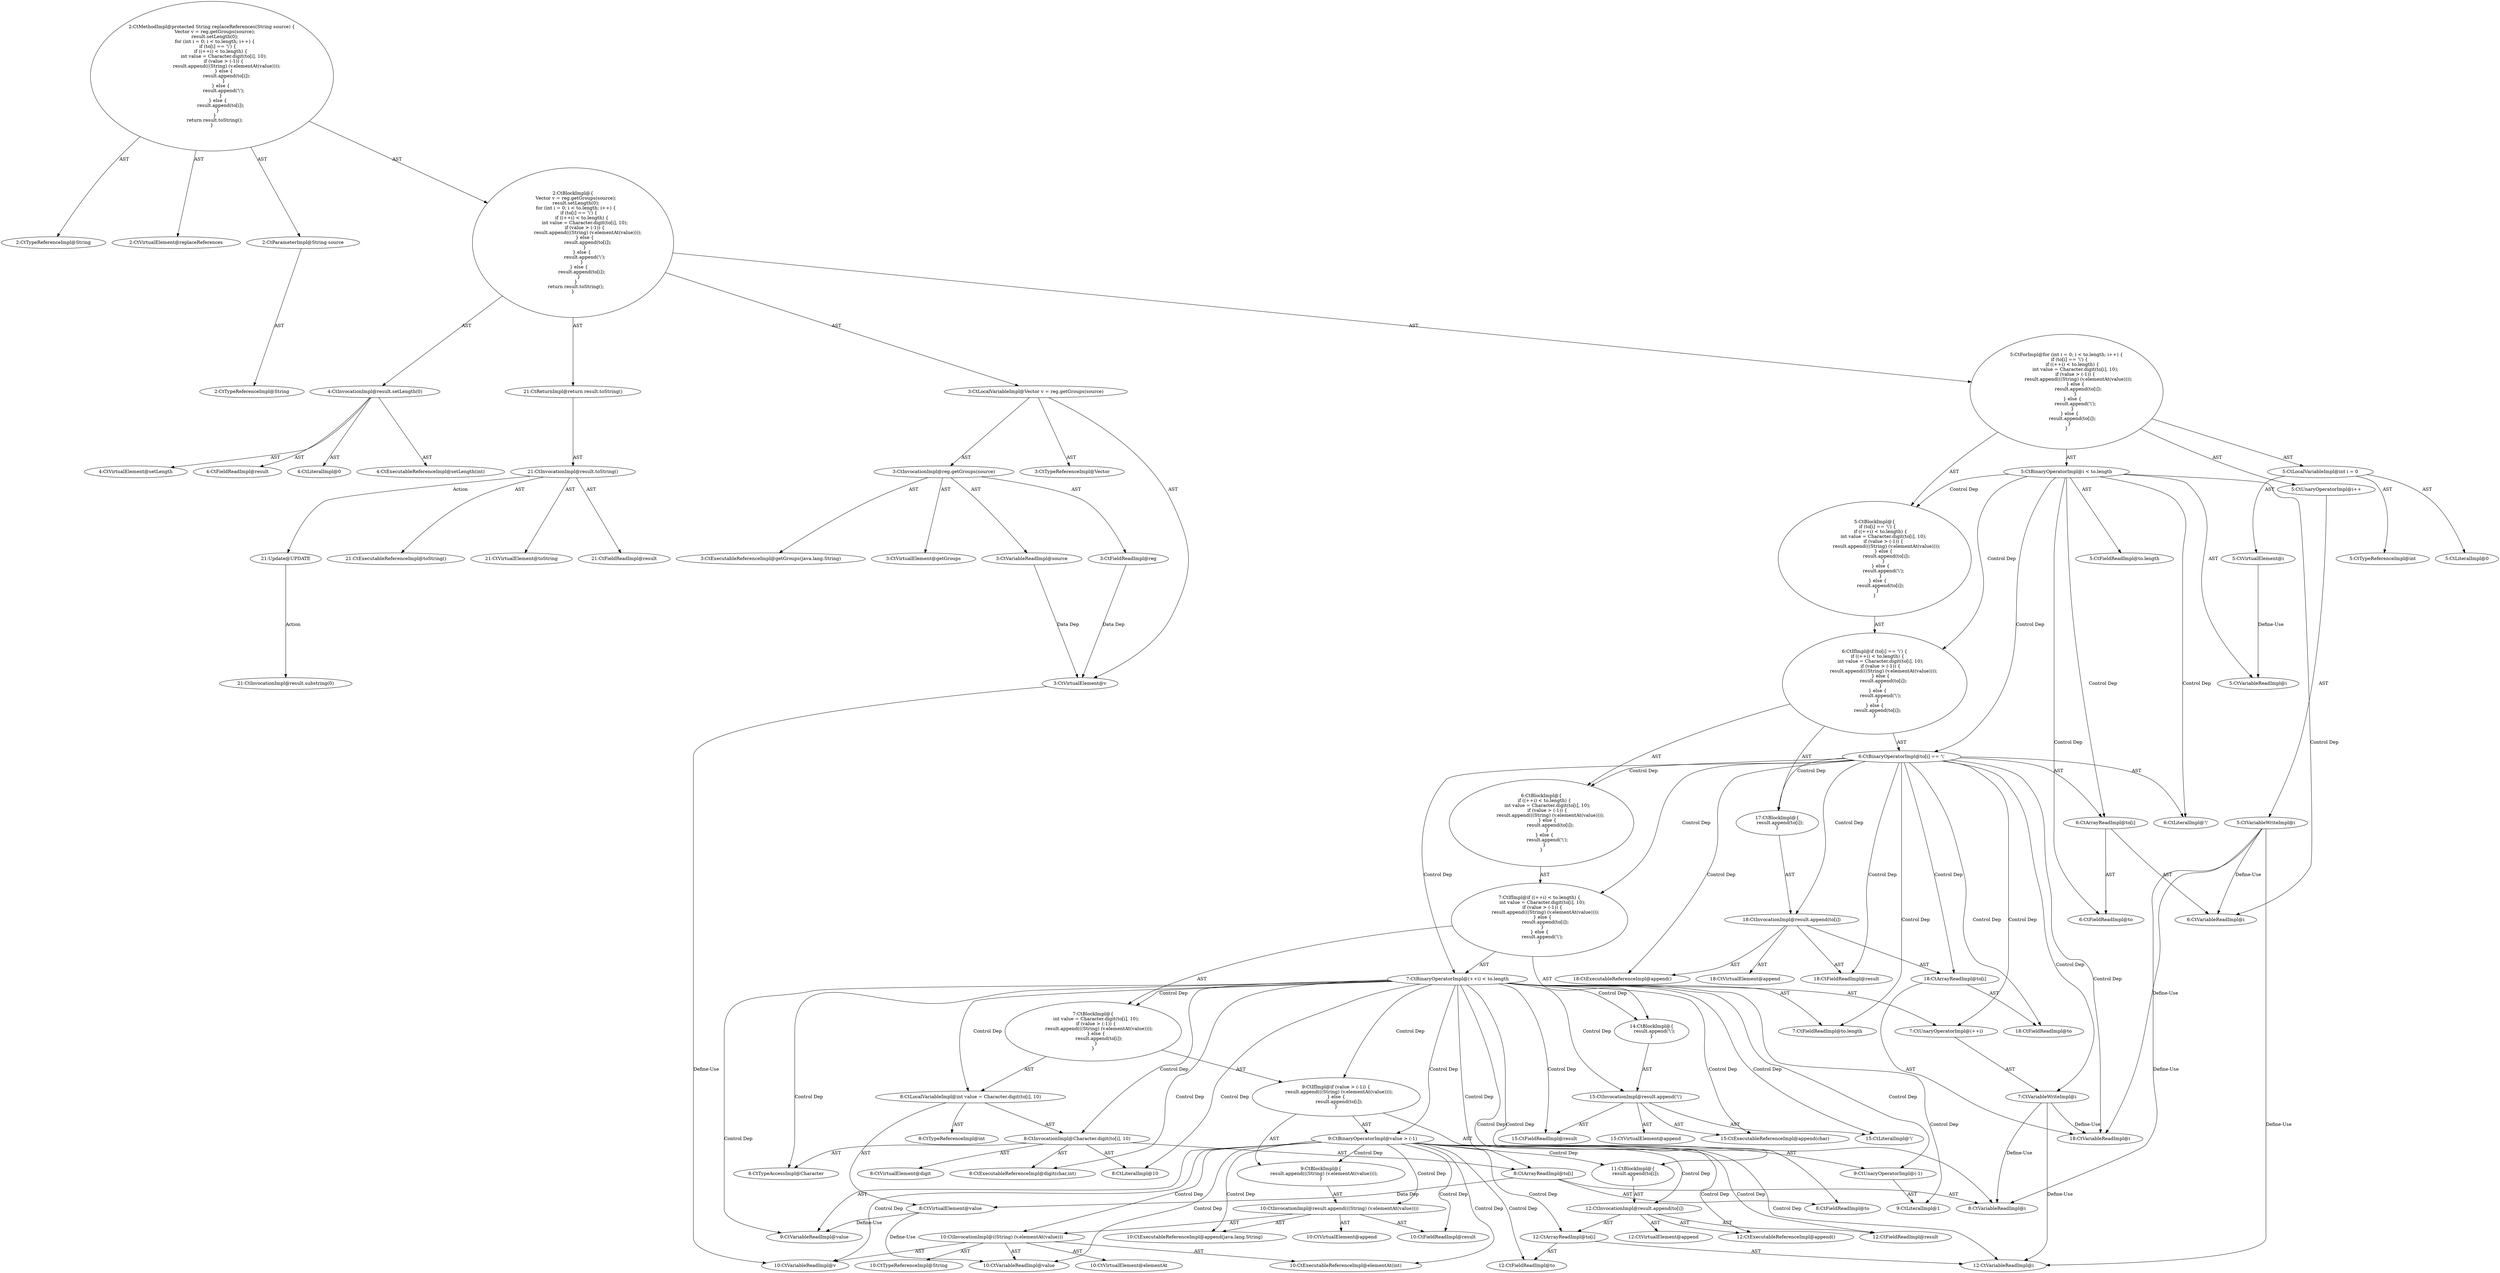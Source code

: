 digraph "replaceReferences#?,String" {
0 [label="2:CtTypeReferenceImpl@String" shape=ellipse]
1 [label="2:CtVirtualElement@replaceReferences" shape=ellipse]
2 [label="2:CtParameterImpl@String source" shape=ellipse]
3 [label="2:CtTypeReferenceImpl@String" shape=ellipse]
4 [label="3:CtTypeReferenceImpl@Vector" shape=ellipse]
5 [label="3:CtExecutableReferenceImpl@getGroups(java.lang.String)" shape=ellipse]
6 [label="3:CtVirtualElement@getGroups" shape=ellipse]
7 [label="3:CtFieldReadImpl@reg" shape=ellipse]
8 [label="3:CtVariableReadImpl@source" shape=ellipse]
9 [label="3:CtInvocationImpl@reg.getGroups(source)" shape=ellipse]
10 [label="3:CtVirtualElement@v" shape=ellipse]
11 [label="3:CtLocalVariableImpl@Vector v = reg.getGroups(source)" shape=ellipse]
12 [label="4:CtExecutableReferenceImpl@setLength(int)" shape=ellipse]
13 [label="4:CtVirtualElement@setLength" shape=ellipse]
14 [label="4:CtFieldReadImpl@result" shape=ellipse]
15 [label="4:CtLiteralImpl@0" shape=ellipse]
16 [label="4:CtInvocationImpl@result.setLength(0)" shape=ellipse]
17 [label="5:CtTypeReferenceImpl@int" shape=ellipse]
18 [label="5:CtLiteralImpl@0" shape=ellipse]
19 [label="5:CtVirtualElement@i" shape=ellipse]
20 [label="5:CtLocalVariableImpl@int i = 0" shape=ellipse]
21 [label="5:CtVariableReadImpl@i" shape=ellipse]
22 [label="5:CtFieldReadImpl@to.length" shape=ellipse]
23 [label="5:CtBinaryOperatorImpl@i < to.length" shape=ellipse]
24 [label="5:CtVariableWriteImpl@i" shape=ellipse]
25 [label="5:CtUnaryOperatorImpl@i++" shape=ellipse]
26 [label="6:CtFieldReadImpl@to" shape=ellipse]
27 [label="6:CtVariableReadImpl@i" shape=ellipse]
28 [label="6:CtArrayReadImpl@to[i]" shape=ellipse]
29 [label="6:CtLiteralImpl@'\\'" shape=ellipse]
30 [label="6:CtBinaryOperatorImpl@to[i] == '\\'" shape=ellipse]
31 [label="7:CtVariableWriteImpl@i" shape=ellipse]
32 [label="7:CtUnaryOperatorImpl@(++i)" shape=ellipse]
33 [label="7:CtFieldReadImpl@to.length" shape=ellipse]
34 [label="7:CtBinaryOperatorImpl@(++i) < to.length" shape=ellipse]
35 [label="8:CtTypeReferenceImpl@int" shape=ellipse]
36 [label="8:CtExecutableReferenceImpl@digit(char,int)" shape=ellipse]
37 [label="8:CtVirtualElement@digit" shape=ellipse]
38 [label="8:CtTypeAccessImpl@Character" shape=ellipse]
39 [label="8:CtFieldReadImpl@to" shape=ellipse]
40 [label="8:CtVariableReadImpl@i" shape=ellipse]
41 [label="8:CtArrayReadImpl@to[i]" shape=ellipse]
42 [label="8:CtLiteralImpl@10" shape=ellipse]
43 [label="8:CtInvocationImpl@Character.digit(to[i], 10)" shape=ellipse]
44 [label="8:CtVirtualElement@value" shape=ellipse]
45 [label="8:CtLocalVariableImpl@int value = Character.digit(to[i], 10)" shape=ellipse]
46 [label="9:CtVariableReadImpl@value" shape=ellipse]
47 [label="9:CtLiteralImpl@1" shape=ellipse]
48 [label="9:CtUnaryOperatorImpl@(-1)" shape=ellipse]
49 [label="9:CtBinaryOperatorImpl@value > (-1)" shape=ellipse]
50 [label="10:CtExecutableReferenceImpl@append(java.lang.String)" shape=ellipse]
51 [label="10:CtVirtualElement@append" shape=ellipse]
52 [label="10:CtFieldReadImpl@result" shape=ellipse]
53 [label="10:CtExecutableReferenceImpl@elementAt(int)" shape=ellipse]
54 [label="10:CtVirtualElement@elementAt" shape=ellipse]
55 [label="10:CtVariableReadImpl@v" shape=ellipse]
56 [label="10:CtVariableReadImpl@value" shape=ellipse]
57 [label="10:CtInvocationImpl@((String) (v.elementAt(value)))" shape=ellipse]
58 [label="10:CtTypeReferenceImpl@String" shape=ellipse]
59 [label="10:CtInvocationImpl@result.append(((String) (v.elementAt(value))))" shape=ellipse]
60 [label="9:CtBlockImpl@\{
    result.append(((String) (v.elementAt(value))));
\}" shape=ellipse]
61 [label="12:CtExecutableReferenceImpl@append()" shape=ellipse]
62 [label="12:CtVirtualElement@append" shape=ellipse]
63 [label="12:CtFieldReadImpl@result" shape=ellipse]
64 [label="12:CtFieldReadImpl@to" shape=ellipse]
65 [label="12:CtVariableReadImpl@i" shape=ellipse]
66 [label="12:CtArrayReadImpl@to[i]" shape=ellipse]
67 [label="12:CtInvocationImpl@result.append(to[i])" shape=ellipse]
68 [label="11:CtBlockImpl@\{
    result.append(to[i]);
\}" shape=ellipse]
69 [label="9:CtIfImpl@if (value > (-1)) \{
    result.append(((String) (v.elementAt(value))));
\} else \{
    result.append(to[i]);
\}" shape=ellipse]
70 [label="7:CtBlockImpl@\{
    int value = Character.digit(to[i], 10);
    if (value > (-1)) \{
        result.append(((String) (v.elementAt(value))));
    \} else \{
        result.append(to[i]);
    \}
\}" shape=ellipse]
71 [label="15:CtExecutableReferenceImpl@append(char)" shape=ellipse]
72 [label="15:CtVirtualElement@append" shape=ellipse]
73 [label="15:CtFieldReadImpl@result" shape=ellipse]
74 [label="15:CtLiteralImpl@'\\'" shape=ellipse]
75 [label="15:CtInvocationImpl@result.append('\\')" shape=ellipse]
76 [label="14:CtBlockImpl@\{
    result.append('\\');
\}" shape=ellipse]
77 [label="7:CtIfImpl@if ((++i) < to.length) \{
    int value = Character.digit(to[i], 10);
    if (value > (-1)) \{
        result.append(((String) (v.elementAt(value))));
    \} else \{
        result.append(to[i]);
    \}
\} else \{
    result.append('\\');
\}" shape=ellipse]
78 [label="6:CtBlockImpl@\{
    if ((++i) < to.length) \{
        int value = Character.digit(to[i], 10);
        if (value > (-1)) \{
            result.append(((String) (v.elementAt(value))));
        \} else \{
            result.append(to[i]);
        \}
    \} else \{
        result.append('\\');
    \}
\}" shape=ellipse]
79 [label="18:CtExecutableReferenceImpl@append()" shape=ellipse]
80 [label="18:CtVirtualElement@append" shape=ellipse]
81 [label="18:CtFieldReadImpl@result" shape=ellipse]
82 [label="18:CtFieldReadImpl@to" shape=ellipse]
83 [label="18:CtVariableReadImpl@i" shape=ellipse]
84 [label="18:CtArrayReadImpl@to[i]" shape=ellipse]
85 [label="18:CtInvocationImpl@result.append(to[i])" shape=ellipse]
86 [label="17:CtBlockImpl@\{
    result.append(to[i]);
\}" shape=ellipse]
87 [label="6:CtIfImpl@if (to[i] == '\\') \{
    if ((++i) < to.length) \{
        int value = Character.digit(to[i], 10);
        if (value > (-1)) \{
            result.append(((String) (v.elementAt(value))));
        \} else \{
            result.append(to[i]);
        \}
    \} else \{
        result.append('\\');
    \}
\} else \{
    result.append(to[i]);
\}" shape=ellipse]
88 [label="5:CtBlockImpl@\{
    if (to[i] == '\\') \{
        if ((++i) < to.length) \{
            int value = Character.digit(to[i], 10);
            if (value > (-1)) \{
                result.append(((String) (v.elementAt(value))));
            \} else \{
                result.append(to[i]);
            \}
        \} else \{
            result.append('\\');
        \}
    \} else \{
        result.append(to[i]);
    \}
\}" shape=ellipse]
89 [label="5:CtForImpl@for (int i = 0; i < to.length; i++) \{
    if (to[i] == '\\') \{
        if ((++i) < to.length) \{
            int value = Character.digit(to[i], 10);
            if (value > (-1)) \{
                result.append(((String) (v.elementAt(value))));
            \} else \{
                result.append(to[i]);
            \}
        \} else \{
            result.append('\\');
        \}
    \} else \{
        result.append(to[i]);
    \}
\}" shape=ellipse]
90 [label="21:CtExecutableReferenceImpl@toString()" shape=ellipse]
91 [label="21:CtVirtualElement@toString" shape=ellipse]
92 [label="21:CtFieldReadImpl@result" shape=ellipse]
93 [label="21:CtInvocationImpl@result.toString()" shape=ellipse]
94 [label="21:CtReturnImpl@return result.toString()" shape=ellipse]
95 [label="2:CtBlockImpl@\{
    Vector v = reg.getGroups(source);
    result.setLength(0);
    for (int i = 0; i < to.length; i++) \{
        if (to[i] == '\\') \{
            if ((++i) < to.length) \{
                int value = Character.digit(to[i], 10);
                if (value > (-1)) \{
                    result.append(((String) (v.elementAt(value))));
                \} else \{
                    result.append(to[i]);
                \}
            \} else \{
                result.append('\\');
            \}
        \} else \{
            result.append(to[i]);
        \}
    \}
    return result.toString();
\}" shape=ellipse]
96 [label="2:CtMethodImpl@protected String replaceReferences(String source) \{
    Vector v = reg.getGroups(source);
    result.setLength(0);
    for (int i = 0; i < to.length; i++) \{
        if (to[i] == '\\') \{
            if ((++i) < to.length) \{
                int value = Character.digit(to[i], 10);
                if (value > (-1)) \{
                    result.append(((String) (v.elementAt(value))));
                \} else \{
                    result.append(to[i]);
                \}
            \} else \{
                result.append('\\');
            \}
        \} else \{
            result.append(to[i]);
        \}
    \}
    return result.toString();
\}" shape=ellipse]
97 [label="21:Update@UPDATE" shape=ellipse]
98 [label="21:CtInvocationImpl@result.substring(0)" shape=ellipse]
2 -> 3 [label="AST"];
7 -> 10 [label="Data Dep"];
8 -> 10 [label="Data Dep"];
9 -> 6 [label="AST"];
9 -> 7 [label="AST"];
9 -> 5 [label="AST"];
9 -> 8 [label="AST"];
10 -> 55 [label="Define-Use"];
11 -> 10 [label="AST"];
11 -> 4 [label="AST"];
11 -> 9 [label="AST"];
16 -> 13 [label="AST"];
16 -> 14 [label="AST"];
16 -> 12 [label="AST"];
16 -> 15 [label="AST"];
19 -> 21 [label="Define-Use"];
20 -> 19 [label="AST"];
20 -> 17 [label="AST"];
20 -> 18 [label="AST"];
23 -> 21 [label="AST"];
23 -> 22 [label="AST"];
23 -> 88 [label="Control Dep"];
23 -> 87 [label="Control Dep"];
23 -> 30 [label="Control Dep"];
23 -> 28 [label="Control Dep"];
23 -> 26 [label="Control Dep"];
23 -> 27 [label="Control Dep"];
23 -> 29 [label="Control Dep"];
24 -> 27 [label="Define-Use"];
24 -> 40 [label="Define-Use"];
24 -> 65 [label="Define-Use"];
24 -> 83 [label="Define-Use"];
25 -> 24 [label="AST"];
28 -> 26 [label="AST"];
28 -> 27 [label="AST"];
30 -> 28 [label="AST"];
30 -> 29 [label="AST"];
30 -> 78 [label="Control Dep"];
30 -> 77 [label="Control Dep"];
30 -> 34 [label="Control Dep"];
30 -> 32 [label="Control Dep"];
30 -> 31 [label="Control Dep"];
30 -> 33 [label="Control Dep"];
30 -> 86 [label="Control Dep"];
30 -> 85 [label="Control Dep"];
30 -> 79 [label="Control Dep"];
30 -> 81 [label="Control Dep"];
30 -> 84 [label="Control Dep"];
30 -> 82 [label="Control Dep"];
30 -> 83 [label="Control Dep"];
31 -> 40 [label="Define-Use"];
31 -> 65 [label="Define-Use"];
31 -> 83 [label="Define-Use"];
32 -> 31 [label="AST"];
34 -> 32 [label="AST"];
34 -> 33 [label="AST"];
34 -> 70 [label="Control Dep"];
34 -> 45 [label="Control Dep"];
34 -> 43 [label="Control Dep"];
34 -> 36 [label="Control Dep"];
34 -> 38 [label="Control Dep"];
34 -> 41 [label="Control Dep"];
34 -> 39 [label="Control Dep"];
34 -> 40 [label="Control Dep"];
34 -> 42 [label="Control Dep"];
34 -> 69 [label="Control Dep"];
34 -> 49 [label="Control Dep"];
34 -> 46 [label="Control Dep"];
34 -> 48 [label="Control Dep"];
34 -> 47 [label="Control Dep"];
34 -> 76 [label="Control Dep"];
34 -> 75 [label="Control Dep"];
34 -> 71 [label="Control Dep"];
34 -> 73 [label="Control Dep"];
34 -> 74 [label="Control Dep"];
41 -> 39 [label="AST"];
41 -> 40 [label="AST"];
41 -> 44 [label="Data Dep"];
43 -> 37 [label="AST"];
43 -> 38 [label="AST"];
43 -> 36 [label="AST"];
43 -> 41 [label="AST"];
43 -> 42 [label="AST"];
44 -> 46 [label="Define-Use"];
44 -> 56 [label="Define-Use"];
45 -> 44 [label="AST"];
45 -> 35 [label="AST"];
45 -> 43 [label="AST"];
48 -> 47 [label="AST"];
49 -> 46 [label="AST"];
49 -> 48 [label="AST"];
49 -> 60 [label="Control Dep"];
49 -> 59 [label="Control Dep"];
49 -> 50 [label="Control Dep"];
49 -> 52 [label="Control Dep"];
49 -> 57 [label="Control Dep"];
49 -> 53 [label="Control Dep"];
49 -> 55 [label="Control Dep"];
49 -> 56 [label="Control Dep"];
49 -> 68 [label="Control Dep"];
49 -> 67 [label="Control Dep"];
49 -> 61 [label="Control Dep"];
49 -> 63 [label="Control Dep"];
49 -> 66 [label="Control Dep"];
49 -> 64 [label="Control Dep"];
49 -> 65 [label="Control Dep"];
57 -> 54 [label="AST"];
57 -> 58 [label="AST"];
57 -> 55 [label="AST"];
57 -> 53 [label="AST"];
57 -> 56 [label="AST"];
59 -> 51 [label="AST"];
59 -> 52 [label="AST"];
59 -> 50 [label="AST"];
59 -> 57 [label="AST"];
60 -> 59 [label="AST"];
66 -> 64 [label="AST"];
66 -> 65 [label="AST"];
67 -> 62 [label="AST"];
67 -> 63 [label="AST"];
67 -> 61 [label="AST"];
67 -> 66 [label="AST"];
68 -> 67 [label="AST"];
69 -> 49 [label="AST"];
69 -> 60 [label="AST"];
69 -> 68 [label="AST"];
70 -> 45 [label="AST"];
70 -> 69 [label="AST"];
75 -> 72 [label="AST"];
75 -> 73 [label="AST"];
75 -> 71 [label="AST"];
75 -> 74 [label="AST"];
76 -> 75 [label="AST"];
77 -> 34 [label="AST"];
77 -> 70 [label="AST"];
77 -> 76 [label="AST"];
78 -> 77 [label="AST"];
84 -> 82 [label="AST"];
84 -> 83 [label="AST"];
85 -> 80 [label="AST"];
85 -> 81 [label="AST"];
85 -> 79 [label="AST"];
85 -> 84 [label="AST"];
86 -> 85 [label="AST"];
87 -> 30 [label="AST"];
87 -> 78 [label="AST"];
87 -> 86 [label="AST"];
88 -> 87 [label="AST"];
89 -> 20 [label="AST"];
89 -> 23 [label="AST"];
89 -> 25 [label="AST"];
89 -> 88 [label="AST"];
93 -> 91 [label="AST"];
93 -> 92 [label="AST"];
93 -> 90 [label="AST"];
93 -> 97 [label="Action"];
94 -> 93 [label="AST"];
95 -> 11 [label="AST"];
95 -> 16 [label="AST"];
95 -> 89 [label="AST"];
95 -> 94 [label="AST"];
96 -> 1 [label="AST"];
96 -> 0 [label="AST"];
96 -> 2 [label="AST"];
96 -> 95 [label="AST"];
97 -> 98 [label="Action"];
}